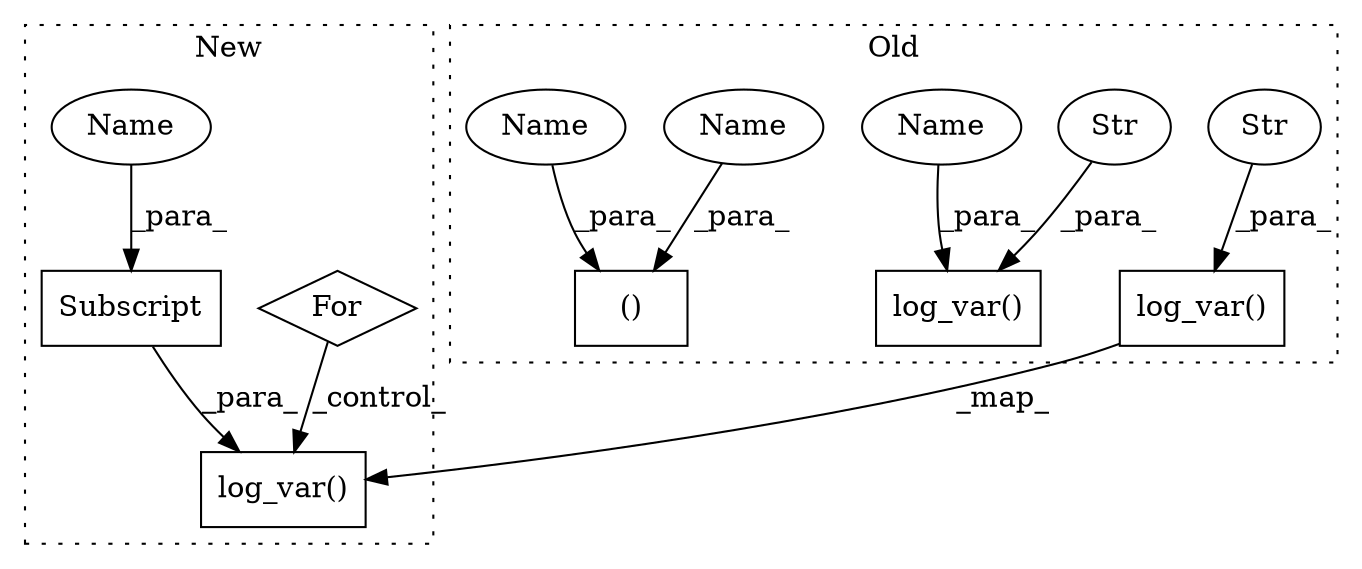digraph G {
subgraph cluster0 {
1 [label="log_var()" a="75" s="3167,3216" l="20,1" shape="box"];
3 [label="Str" a="66" s="3187" l="13" shape="ellipse"];
4 [label="()" a="54" s="2818" l="34" shape="box"];
5 [label="log_var()" a="75" s="3295,3347" l="20,1" shape="box"];
7 [label="Str" a="66" s="3315" l="22" shape="ellipse"];
9 [label="Name" a="87" s="2847" l="5" shape="ellipse"];
11 [label="Name" a="87" s="2820" l="11" shape="ellipse"];
12 [label="Name" a="87" s="3201" l="11" shape="ellipse"];
label = "Old";
style="dotted";
}
subgraph cluster1 {
2 [label="Subscript" a="63" s="3241,0" l="20,0" shape="box"];
6 [label="log_var()" a="75" s="3210,3266" l="20,1" shape="box"];
8 [label="For" a="107" s="3162,3188" l="4,22" shape="diamond"];
10 [label="Name" a="87" s="3251" l="9" shape="ellipse"];
label = "New";
style="dotted";
}
2 -> 6 [label="_para_"];
3 -> 1 [label="_para_"];
5 -> 6 [label="_map_"];
7 -> 5 [label="_para_"];
8 -> 6 [label="_control_"];
9 -> 4 [label="_para_"];
10 -> 2 [label="_para_"];
11 -> 4 [label="_para_"];
12 -> 1 [label="_para_"];
}